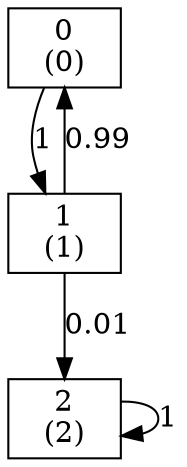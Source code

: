 digraph P {
size="8,5"
node [shape=box];
0 -> 1 [ label="1" ];
1 -> 0 [ label="0.99" ];
1 -> 2 [ label="0.01" ];
2 -> 2 [ label="1" ];
0 [label="0\n(0)"];
1 [label="1\n(1)"];
2 [label="2\n(2)"];
}
